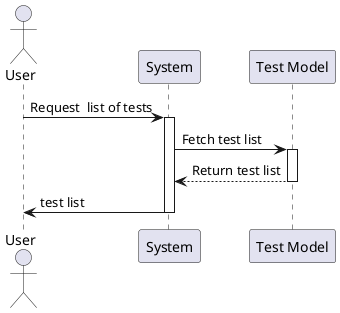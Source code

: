 @startuml
actor User
participant "System" as System
participant "Test Model" as tM

User -> System: Request  list of tests
activate System
System -> tM: Fetch test list
activate tM
tM --> System: Return test list
deactivate tM
System -> User:  test list
deactivate System
@enduml
